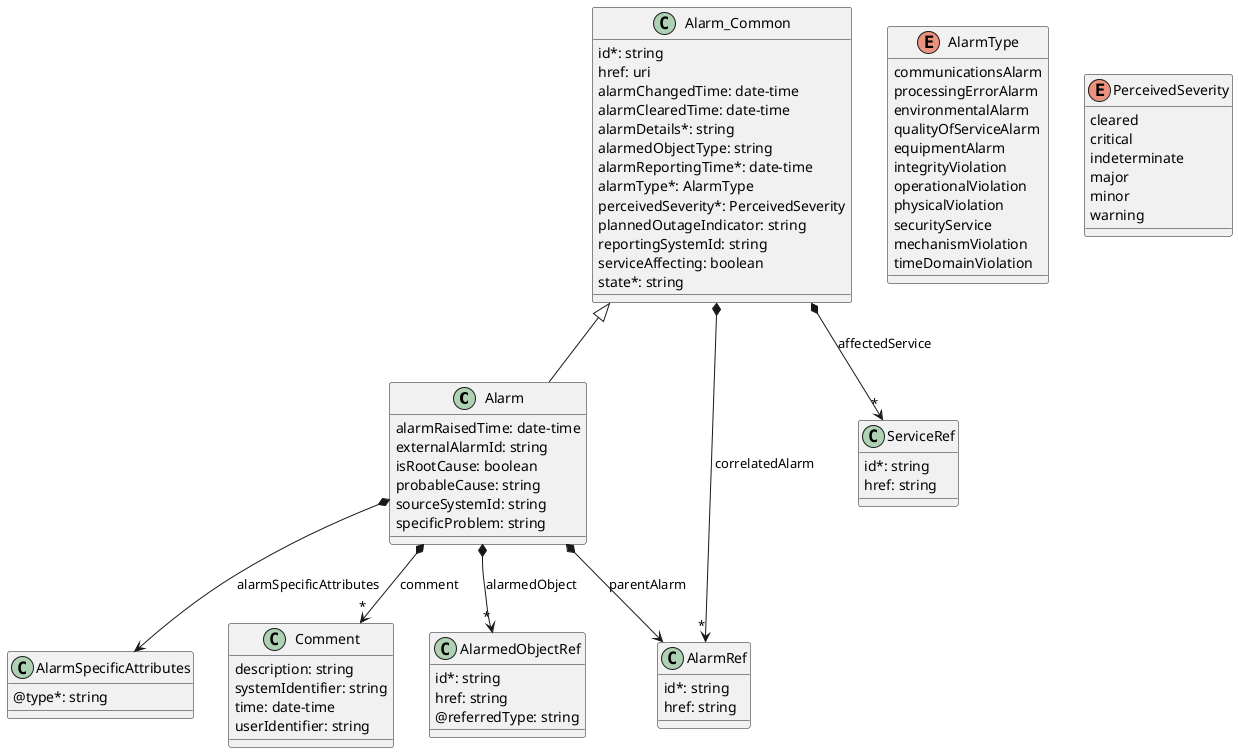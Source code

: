 @startuml useCase52Model

class Alarm {

    alarmRaisedTime: date-time
    externalAlarmId: string
    isRootCause: boolean
    probableCause: string
    sourceSystemId: string
    specificProblem: string
}
Alarm_Common <|-- Alarm

Alarm *-->"*" AlarmedObjectRef : alarmedObject
Alarm *-->"*" Comment : comment
Alarm *--> AlarmRef : parentAlarm
Alarm *--> AlarmSpecificAttributes : alarmSpecificAttributes


class Alarm_Common {

    id*: string
    href: uri
    alarmChangedTime: date-time
    alarmClearedTime: date-time
    alarmDetails*: string
    alarmedObjectType: string
    alarmReportingTime*: date-time
    alarmType*: AlarmType
    perceivedSeverity*: PerceivedSeverity
    plannedOutageIndicator: string
    reportingSystemId: string
    serviceAffecting: boolean
    state*: string
}

Alarm_Common *-->"*" ServiceRef : affectedService
Alarm_Common *-->"*" AlarmRef : correlatedAlarm



class AlarmedObjectRef {

    id*: string
    href: string
    @referredType: string
}



class AlarmSpecificAttributes {

    @type*: string
}



class AlarmRef {

    id*: string
    href: string
}



enum AlarmType {

    communicationsAlarm
    processingErrorAlarm
    environmentalAlarm
    qualityOfServiceAlarm
    equipmentAlarm
    integrityViolation
    operationalViolation
    physicalViolation
    securityService
    mechanismViolation
    timeDomainViolation
}
class Comment {

    description: string
    systemIdentifier: string
    time: date-time
    userIdentifier: string
}



enum PerceivedSeverity {

    cleared
    critical
    indeterminate
    major
    minor
    warning
}
class ServiceRef {

    id*: string
    href: string
}


@enduml